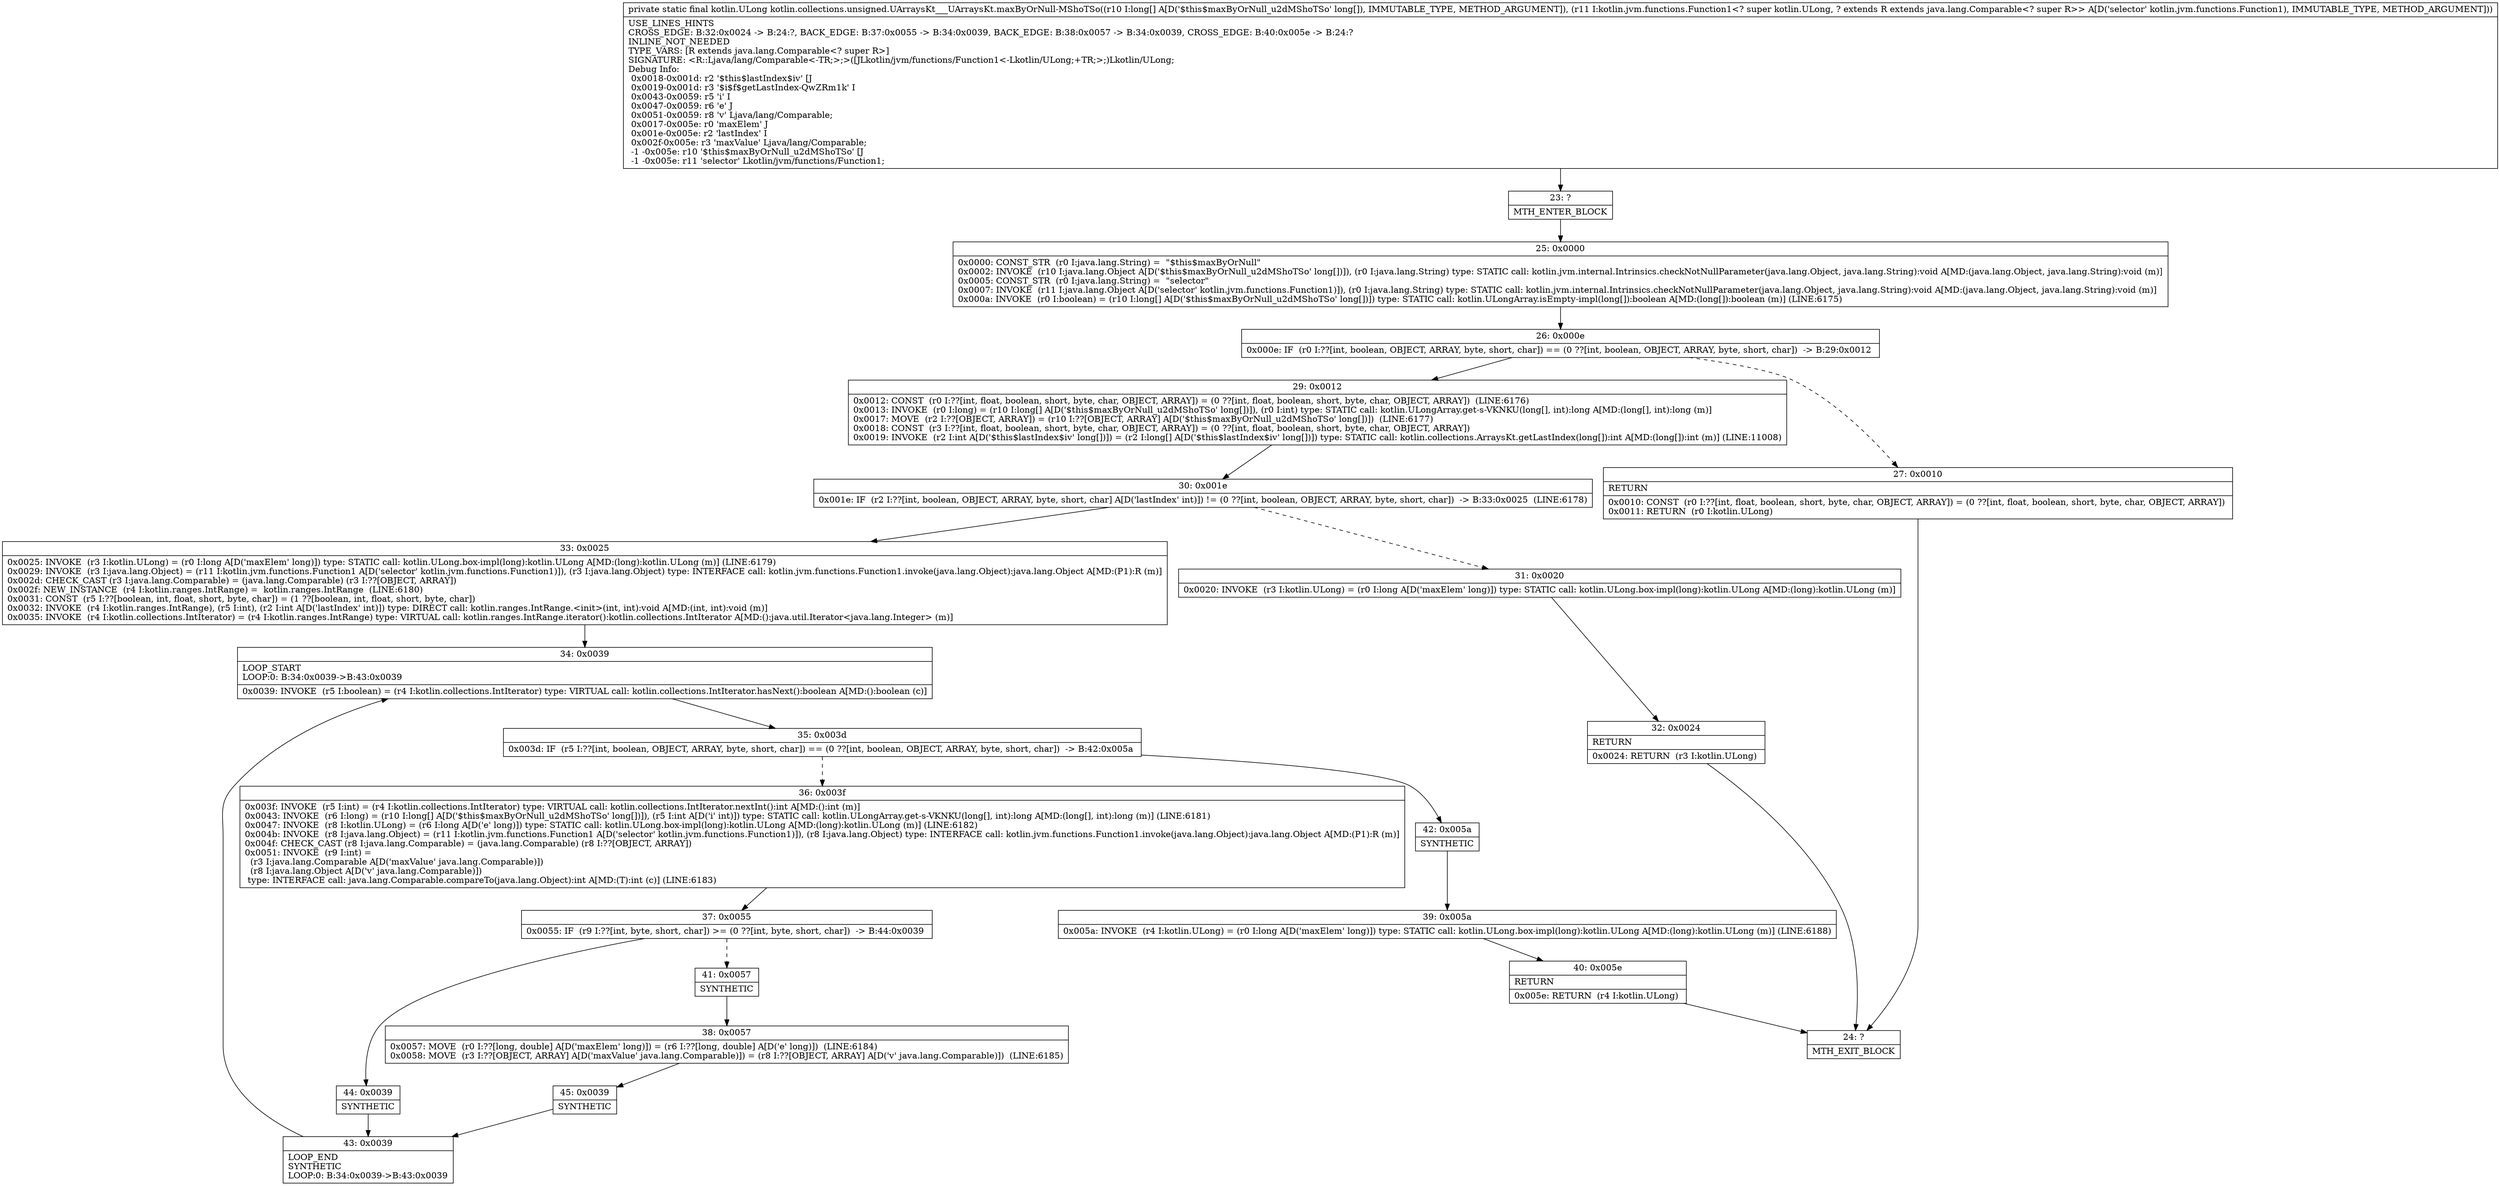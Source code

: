 digraph "CFG forkotlin.collections.unsigned.UArraysKt___UArraysKt.maxByOrNull\-MShoTSo([JLkotlin\/jvm\/functions\/Function1;)Lkotlin\/ULong;" {
Node_23 [shape=record,label="{23\:\ ?|MTH_ENTER_BLOCK\l}"];
Node_25 [shape=record,label="{25\:\ 0x0000|0x0000: CONST_STR  (r0 I:java.lang.String) =  \"$this$maxByOrNull\" \l0x0002: INVOKE  (r10 I:java.lang.Object A[D('$this$maxByOrNull_u2dMShoTSo' long[])]), (r0 I:java.lang.String) type: STATIC call: kotlin.jvm.internal.Intrinsics.checkNotNullParameter(java.lang.Object, java.lang.String):void A[MD:(java.lang.Object, java.lang.String):void (m)]\l0x0005: CONST_STR  (r0 I:java.lang.String) =  \"selector\" \l0x0007: INVOKE  (r11 I:java.lang.Object A[D('selector' kotlin.jvm.functions.Function1)]), (r0 I:java.lang.String) type: STATIC call: kotlin.jvm.internal.Intrinsics.checkNotNullParameter(java.lang.Object, java.lang.String):void A[MD:(java.lang.Object, java.lang.String):void (m)]\l0x000a: INVOKE  (r0 I:boolean) = (r10 I:long[] A[D('$this$maxByOrNull_u2dMShoTSo' long[])]) type: STATIC call: kotlin.ULongArray.isEmpty\-impl(long[]):boolean A[MD:(long[]):boolean (m)] (LINE:6175)\l}"];
Node_26 [shape=record,label="{26\:\ 0x000e|0x000e: IF  (r0 I:??[int, boolean, OBJECT, ARRAY, byte, short, char]) == (0 ??[int, boolean, OBJECT, ARRAY, byte, short, char])  \-\> B:29:0x0012 \l}"];
Node_27 [shape=record,label="{27\:\ 0x0010|RETURN\l|0x0010: CONST  (r0 I:??[int, float, boolean, short, byte, char, OBJECT, ARRAY]) = (0 ??[int, float, boolean, short, byte, char, OBJECT, ARRAY]) \l0x0011: RETURN  (r0 I:kotlin.ULong) \l}"];
Node_24 [shape=record,label="{24\:\ ?|MTH_EXIT_BLOCK\l}"];
Node_29 [shape=record,label="{29\:\ 0x0012|0x0012: CONST  (r0 I:??[int, float, boolean, short, byte, char, OBJECT, ARRAY]) = (0 ??[int, float, boolean, short, byte, char, OBJECT, ARRAY])  (LINE:6176)\l0x0013: INVOKE  (r0 I:long) = (r10 I:long[] A[D('$this$maxByOrNull_u2dMShoTSo' long[])]), (r0 I:int) type: STATIC call: kotlin.ULongArray.get\-s\-VKNKU(long[], int):long A[MD:(long[], int):long (m)]\l0x0017: MOVE  (r2 I:??[OBJECT, ARRAY]) = (r10 I:??[OBJECT, ARRAY] A[D('$this$maxByOrNull_u2dMShoTSo' long[])])  (LINE:6177)\l0x0018: CONST  (r3 I:??[int, float, boolean, short, byte, char, OBJECT, ARRAY]) = (0 ??[int, float, boolean, short, byte, char, OBJECT, ARRAY]) \l0x0019: INVOKE  (r2 I:int A[D('$this$lastIndex$iv' long[])]) = (r2 I:long[] A[D('$this$lastIndex$iv' long[])]) type: STATIC call: kotlin.collections.ArraysKt.getLastIndex(long[]):int A[MD:(long[]):int (m)] (LINE:11008)\l}"];
Node_30 [shape=record,label="{30\:\ 0x001e|0x001e: IF  (r2 I:??[int, boolean, OBJECT, ARRAY, byte, short, char] A[D('lastIndex' int)]) != (0 ??[int, boolean, OBJECT, ARRAY, byte, short, char])  \-\> B:33:0x0025  (LINE:6178)\l}"];
Node_31 [shape=record,label="{31\:\ 0x0020|0x0020: INVOKE  (r3 I:kotlin.ULong) = (r0 I:long A[D('maxElem' long)]) type: STATIC call: kotlin.ULong.box\-impl(long):kotlin.ULong A[MD:(long):kotlin.ULong (m)]\l}"];
Node_32 [shape=record,label="{32\:\ 0x0024|RETURN\l|0x0024: RETURN  (r3 I:kotlin.ULong) \l}"];
Node_33 [shape=record,label="{33\:\ 0x0025|0x0025: INVOKE  (r3 I:kotlin.ULong) = (r0 I:long A[D('maxElem' long)]) type: STATIC call: kotlin.ULong.box\-impl(long):kotlin.ULong A[MD:(long):kotlin.ULong (m)] (LINE:6179)\l0x0029: INVOKE  (r3 I:java.lang.Object) = (r11 I:kotlin.jvm.functions.Function1 A[D('selector' kotlin.jvm.functions.Function1)]), (r3 I:java.lang.Object) type: INTERFACE call: kotlin.jvm.functions.Function1.invoke(java.lang.Object):java.lang.Object A[MD:(P1):R (m)]\l0x002d: CHECK_CAST (r3 I:java.lang.Comparable) = (java.lang.Comparable) (r3 I:??[OBJECT, ARRAY]) \l0x002f: NEW_INSTANCE  (r4 I:kotlin.ranges.IntRange) =  kotlin.ranges.IntRange  (LINE:6180)\l0x0031: CONST  (r5 I:??[boolean, int, float, short, byte, char]) = (1 ??[boolean, int, float, short, byte, char]) \l0x0032: INVOKE  (r4 I:kotlin.ranges.IntRange), (r5 I:int), (r2 I:int A[D('lastIndex' int)]) type: DIRECT call: kotlin.ranges.IntRange.\<init\>(int, int):void A[MD:(int, int):void (m)]\l0x0035: INVOKE  (r4 I:kotlin.collections.IntIterator) = (r4 I:kotlin.ranges.IntRange) type: VIRTUAL call: kotlin.ranges.IntRange.iterator():kotlin.collections.IntIterator A[MD:():java.util.Iterator\<java.lang.Integer\> (m)]\l}"];
Node_34 [shape=record,label="{34\:\ 0x0039|LOOP_START\lLOOP:0: B:34:0x0039\-\>B:43:0x0039\l|0x0039: INVOKE  (r5 I:boolean) = (r4 I:kotlin.collections.IntIterator) type: VIRTUAL call: kotlin.collections.IntIterator.hasNext():boolean A[MD:():boolean (c)]\l}"];
Node_35 [shape=record,label="{35\:\ 0x003d|0x003d: IF  (r5 I:??[int, boolean, OBJECT, ARRAY, byte, short, char]) == (0 ??[int, boolean, OBJECT, ARRAY, byte, short, char])  \-\> B:42:0x005a \l}"];
Node_36 [shape=record,label="{36\:\ 0x003f|0x003f: INVOKE  (r5 I:int) = (r4 I:kotlin.collections.IntIterator) type: VIRTUAL call: kotlin.collections.IntIterator.nextInt():int A[MD:():int (m)]\l0x0043: INVOKE  (r6 I:long) = (r10 I:long[] A[D('$this$maxByOrNull_u2dMShoTSo' long[])]), (r5 I:int A[D('i' int)]) type: STATIC call: kotlin.ULongArray.get\-s\-VKNKU(long[], int):long A[MD:(long[], int):long (m)] (LINE:6181)\l0x0047: INVOKE  (r8 I:kotlin.ULong) = (r6 I:long A[D('e' long)]) type: STATIC call: kotlin.ULong.box\-impl(long):kotlin.ULong A[MD:(long):kotlin.ULong (m)] (LINE:6182)\l0x004b: INVOKE  (r8 I:java.lang.Object) = (r11 I:kotlin.jvm.functions.Function1 A[D('selector' kotlin.jvm.functions.Function1)]), (r8 I:java.lang.Object) type: INTERFACE call: kotlin.jvm.functions.Function1.invoke(java.lang.Object):java.lang.Object A[MD:(P1):R (m)]\l0x004f: CHECK_CAST (r8 I:java.lang.Comparable) = (java.lang.Comparable) (r8 I:??[OBJECT, ARRAY]) \l0x0051: INVOKE  (r9 I:int) = \l  (r3 I:java.lang.Comparable A[D('maxValue' java.lang.Comparable)])\l  (r8 I:java.lang.Object A[D('v' java.lang.Comparable)])\l type: INTERFACE call: java.lang.Comparable.compareTo(java.lang.Object):int A[MD:(T):int (c)] (LINE:6183)\l}"];
Node_37 [shape=record,label="{37\:\ 0x0055|0x0055: IF  (r9 I:??[int, byte, short, char]) \>= (0 ??[int, byte, short, char])  \-\> B:44:0x0039 \l}"];
Node_41 [shape=record,label="{41\:\ 0x0057|SYNTHETIC\l}"];
Node_38 [shape=record,label="{38\:\ 0x0057|0x0057: MOVE  (r0 I:??[long, double] A[D('maxElem' long)]) = (r6 I:??[long, double] A[D('e' long)])  (LINE:6184)\l0x0058: MOVE  (r3 I:??[OBJECT, ARRAY] A[D('maxValue' java.lang.Comparable)]) = (r8 I:??[OBJECT, ARRAY] A[D('v' java.lang.Comparable)])  (LINE:6185)\l}"];
Node_45 [shape=record,label="{45\:\ 0x0039|SYNTHETIC\l}"];
Node_43 [shape=record,label="{43\:\ 0x0039|LOOP_END\lSYNTHETIC\lLOOP:0: B:34:0x0039\-\>B:43:0x0039\l}"];
Node_44 [shape=record,label="{44\:\ 0x0039|SYNTHETIC\l}"];
Node_42 [shape=record,label="{42\:\ 0x005a|SYNTHETIC\l}"];
Node_39 [shape=record,label="{39\:\ 0x005a|0x005a: INVOKE  (r4 I:kotlin.ULong) = (r0 I:long A[D('maxElem' long)]) type: STATIC call: kotlin.ULong.box\-impl(long):kotlin.ULong A[MD:(long):kotlin.ULong (m)] (LINE:6188)\l}"];
Node_40 [shape=record,label="{40\:\ 0x005e|RETURN\l|0x005e: RETURN  (r4 I:kotlin.ULong) \l}"];
MethodNode[shape=record,label="{private static final kotlin.ULong kotlin.collections.unsigned.UArraysKt___UArraysKt.maxByOrNull\-MShoTSo((r10 I:long[] A[D('$this$maxByOrNull_u2dMShoTSo' long[]), IMMUTABLE_TYPE, METHOD_ARGUMENT]), (r11 I:kotlin.jvm.functions.Function1\<? super kotlin.ULong, ? extends R extends java.lang.Comparable\<? super R\>\> A[D('selector' kotlin.jvm.functions.Function1), IMMUTABLE_TYPE, METHOD_ARGUMENT]))  | USE_LINES_HINTS\lCROSS_EDGE: B:32:0x0024 \-\> B:24:?, BACK_EDGE: B:37:0x0055 \-\> B:34:0x0039, BACK_EDGE: B:38:0x0057 \-\> B:34:0x0039, CROSS_EDGE: B:40:0x005e \-\> B:24:?\lINLINE_NOT_NEEDED\lTYPE_VARS: [R extends java.lang.Comparable\<? super R\>]\lSIGNATURE: \<R::Ljava\/lang\/Comparable\<\-TR;\>;\>([JLkotlin\/jvm\/functions\/Function1\<\-Lkotlin\/ULong;+TR;\>;)Lkotlin\/ULong;\lDebug Info:\l  0x0018\-0x001d: r2 '$this$lastIndex$iv' [J\l  0x0019\-0x001d: r3 '$i$f$getLastIndex\-QwZRm1k' I\l  0x0043\-0x0059: r5 'i' I\l  0x0047\-0x0059: r6 'e' J\l  0x0051\-0x0059: r8 'v' Ljava\/lang\/Comparable;\l  0x0017\-0x005e: r0 'maxElem' J\l  0x001e\-0x005e: r2 'lastIndex' I\l  0x002f\-0x005e: r3 'maxValue' Ljava\/lang\/Comparable;\l  \-1 \-0x005e: r10 '$this$maxByOrNull_u2dMShoTSo' [J\l  \-1 \-0x005e: r11 'selector' Lkotlin\/jvm\/functions\/Function1;\l}"];
MethodNode -> Node_23;Node_23 -> Node_25;
Node_25 -> Node_26;
Node_26 -> Node_27[style=dashed];
Node_26 -> Node_29;
Node_27 -> Node_24;
Node_29 -> Node_30;
Node_30 -> Node_31[style=dashed];
Node_30 -> Node_33;
Node_31 -> Node_32;
Node_32 -> Node_24;
Node_33 -> Node_34;
Node_34 -> Node_35;
Node_35 -> Node_36[style=dashed];
Node_35 -> Node_42;
Node_36 -> Node_37;
Node_37 -> Node_41[style=dashed];
Node_37 -> Node_44;
Node_41 -> Node_38;
Node_38 -> Node_45;
Node_45 -> Node_43;
Node_43 -> Node_34;
Node_44 -> Node_43;
Node_42 -> Node_39;
Node_39 -> Node_40;
Node_40 -> Node_24;
}

